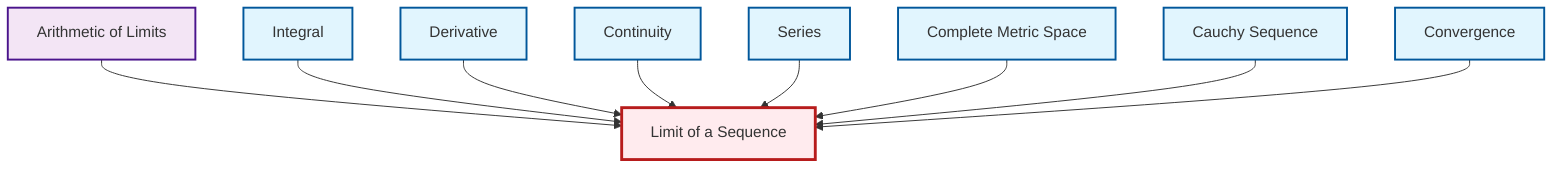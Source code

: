 graph TD
    classDef definition fill:#e1f5fe,stroke:#01579b,stroke-width:2px
    classDef theorem fill:#f3e5f5,stroke:#4a148c,stroke-width:2px
    classDef axiom fill:#fff3e0,stroke:#e65100,stroke-width:2px
    classDef example fill:#e8f5e9,stroke:#1b5e20,stroke-width:2px
    classDef current fill:#ffebee,stroke:#b71c1c,stroke-width:3px
    def-series["Series"]:::definition
    def-cauchy-sequence["Cauchy Sequence"]:::definition
    def-convergence["Convergence"]:::definition
    def-integral["Integral"]:::definition
    def-continuity["Continuity"]:::definition
    def-derivative["Derivative"]:::definition
    thm-limit-arithmetic["Arithmetic of Limits"]:::theorem
    def-limit["Limit of a Sequence"]:::definition
    def-complete-metric-space["Complete Metric Space"]:::definition
    thm-limit-arithmetic --> def-limit
    def-integral --> def-limit
    def-derivative --> def-limit
    def-continuity --> def-limit
    def-series --> def-limit
    def-complete-metric-space --> def-limit
    def-cauchy-sequence --> def-limit
    def-convergence --> def-limit
    class def-limit current